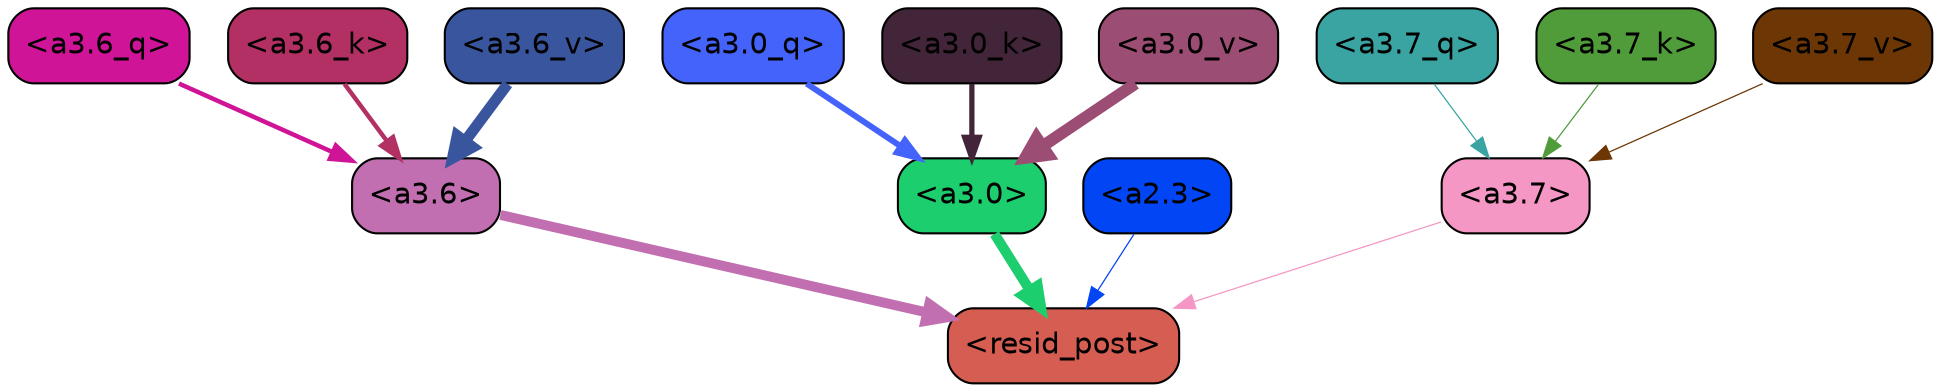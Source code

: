 strict digraph "" {
	graph [bgcolor=transparent,
		layout=dot,
		overlap=false,
		splines=true
	];
	"<a3.7>"	[color=black,
		fillcolor="#f597c4",
		fontname=Helvetica,
		shape=box,
		style="filled, rounded"];
	"<resid_post>"	[color=black,
		fillcolor="#d65d51",
		fontname=Helvetica,
		shape=box,
		style="filled, rounded"];
	"<a3.7>" -> "<resid_post>"	[color="#f597c4",
		penwidth=0.6];
	"<a3.6>"	[color=black,
		fillcolor="#c26fb1",
		fontname=Helvetica,
		shape=box,
		style="filled, rounded"];
	"<a3.6>" -> "<resid_post>"	[color="#c26fb1",
		penwidth=4.746312499046326];
	"<a3.0>"	[color=black,
		fillcolor="#1dce6e",
		fontname=Helvetica,
		shape=box,
		style="filled, rounded"];
	"<a3.0>" -> "<resid_post>"	[color="#1dce6e",
		penwidth=4.896343111991882];
	"<a2.3>"	[color=black,
		fillcolor="#0245f5",
		fontname=Helvetica,
		shape=box,
		style="filled, rounded"];
	"<a2.3>" -> "<resid_post>"	[color="#0245f5",
		penwidth=0.6];
	"<a3.7_q>"	[color=black,
		fillcolor="#3aa4a2",
		fontname=Helvetica,
		shape=box,
		style="filled, rounded"];
	"<a3.7_q>" -> "<a3.7>"	[color="#3aa4a2",
		penwidth=0.6];
	"<a3.6_q>"	[color=black,
		fillcolor="#cf1497",
		fontname=Helvetica,
		shape=box,
		style="filled, rounded"];
	"<a3.6_q>" -> "<a3.6>"	[color="#cf1497",
		penwidth=2.160832464694977];
	"<a3.0_q>"	[color=black,
		fillcolor="#4463fa",
		fontname=Helvetica,
		shape=box,
		style="filled, rounded"];
	"<a3.0_q>" -> "<a3.0>"	[color="#4463fa",
		penwidth=2.870753765106201];
	"<a3.7_k>"	[color=black,
		fillcolor="#509c3a",
		fontname=Helvetica,
		shape=box,
		style="filled, rounded"];
	"<a3.7_k>" -> "<a3.7>"	[color="#509c3a",
		penwidth=0.6];
	"<a3.6_k>"	[color=black,
		fillcolor="#b33065",
		fontname=Helvetica,
		shape=box,
		style="filled, rounded"];
	"<a3.6_k>" -> "<a3.6>"	[color="#b33065",
		penwidth=2.13908451795578];
	"<a3.0_k>"	[color=black,
		fillcolor="#422538",
		fontname=Helvetica,
		shape=box,
		style="filled, rounded"];
	"<a3.0_k>" -> "<a3.0>"	[color="#422538",
		penwidth=2.520303964614868];
	"<a3.7_v>"	[color=black,
		fillcolor="#6c3605",
		fontname=Helvetica,
		shape=box,
		style="filled, rounded"];
	"<a3.7_v>" -> "<a3.7>"	[color="#6c3605",
		penwidth=0.6];
	"<a3.6_v>"	[color=black,
		fillcolor="#38559e",
		fontname=Helvetica,
		shape=box,
		style="filled, rounded"];
	"<a3.6_v>" -> "<a3.6>"	[color="#38559e",
		penwidth=5.297133803367615];
	"<a3.0_v>"	[color=black,
		fillcolor="#9c4d74",
		fontname=Helvetica,
		shape=box,
		style="filled, rounded"];
	"<a3.0_v>" -> "<a3.0>"	[color="#9c4d74",
		penwidth=5.680712580680847];
}
